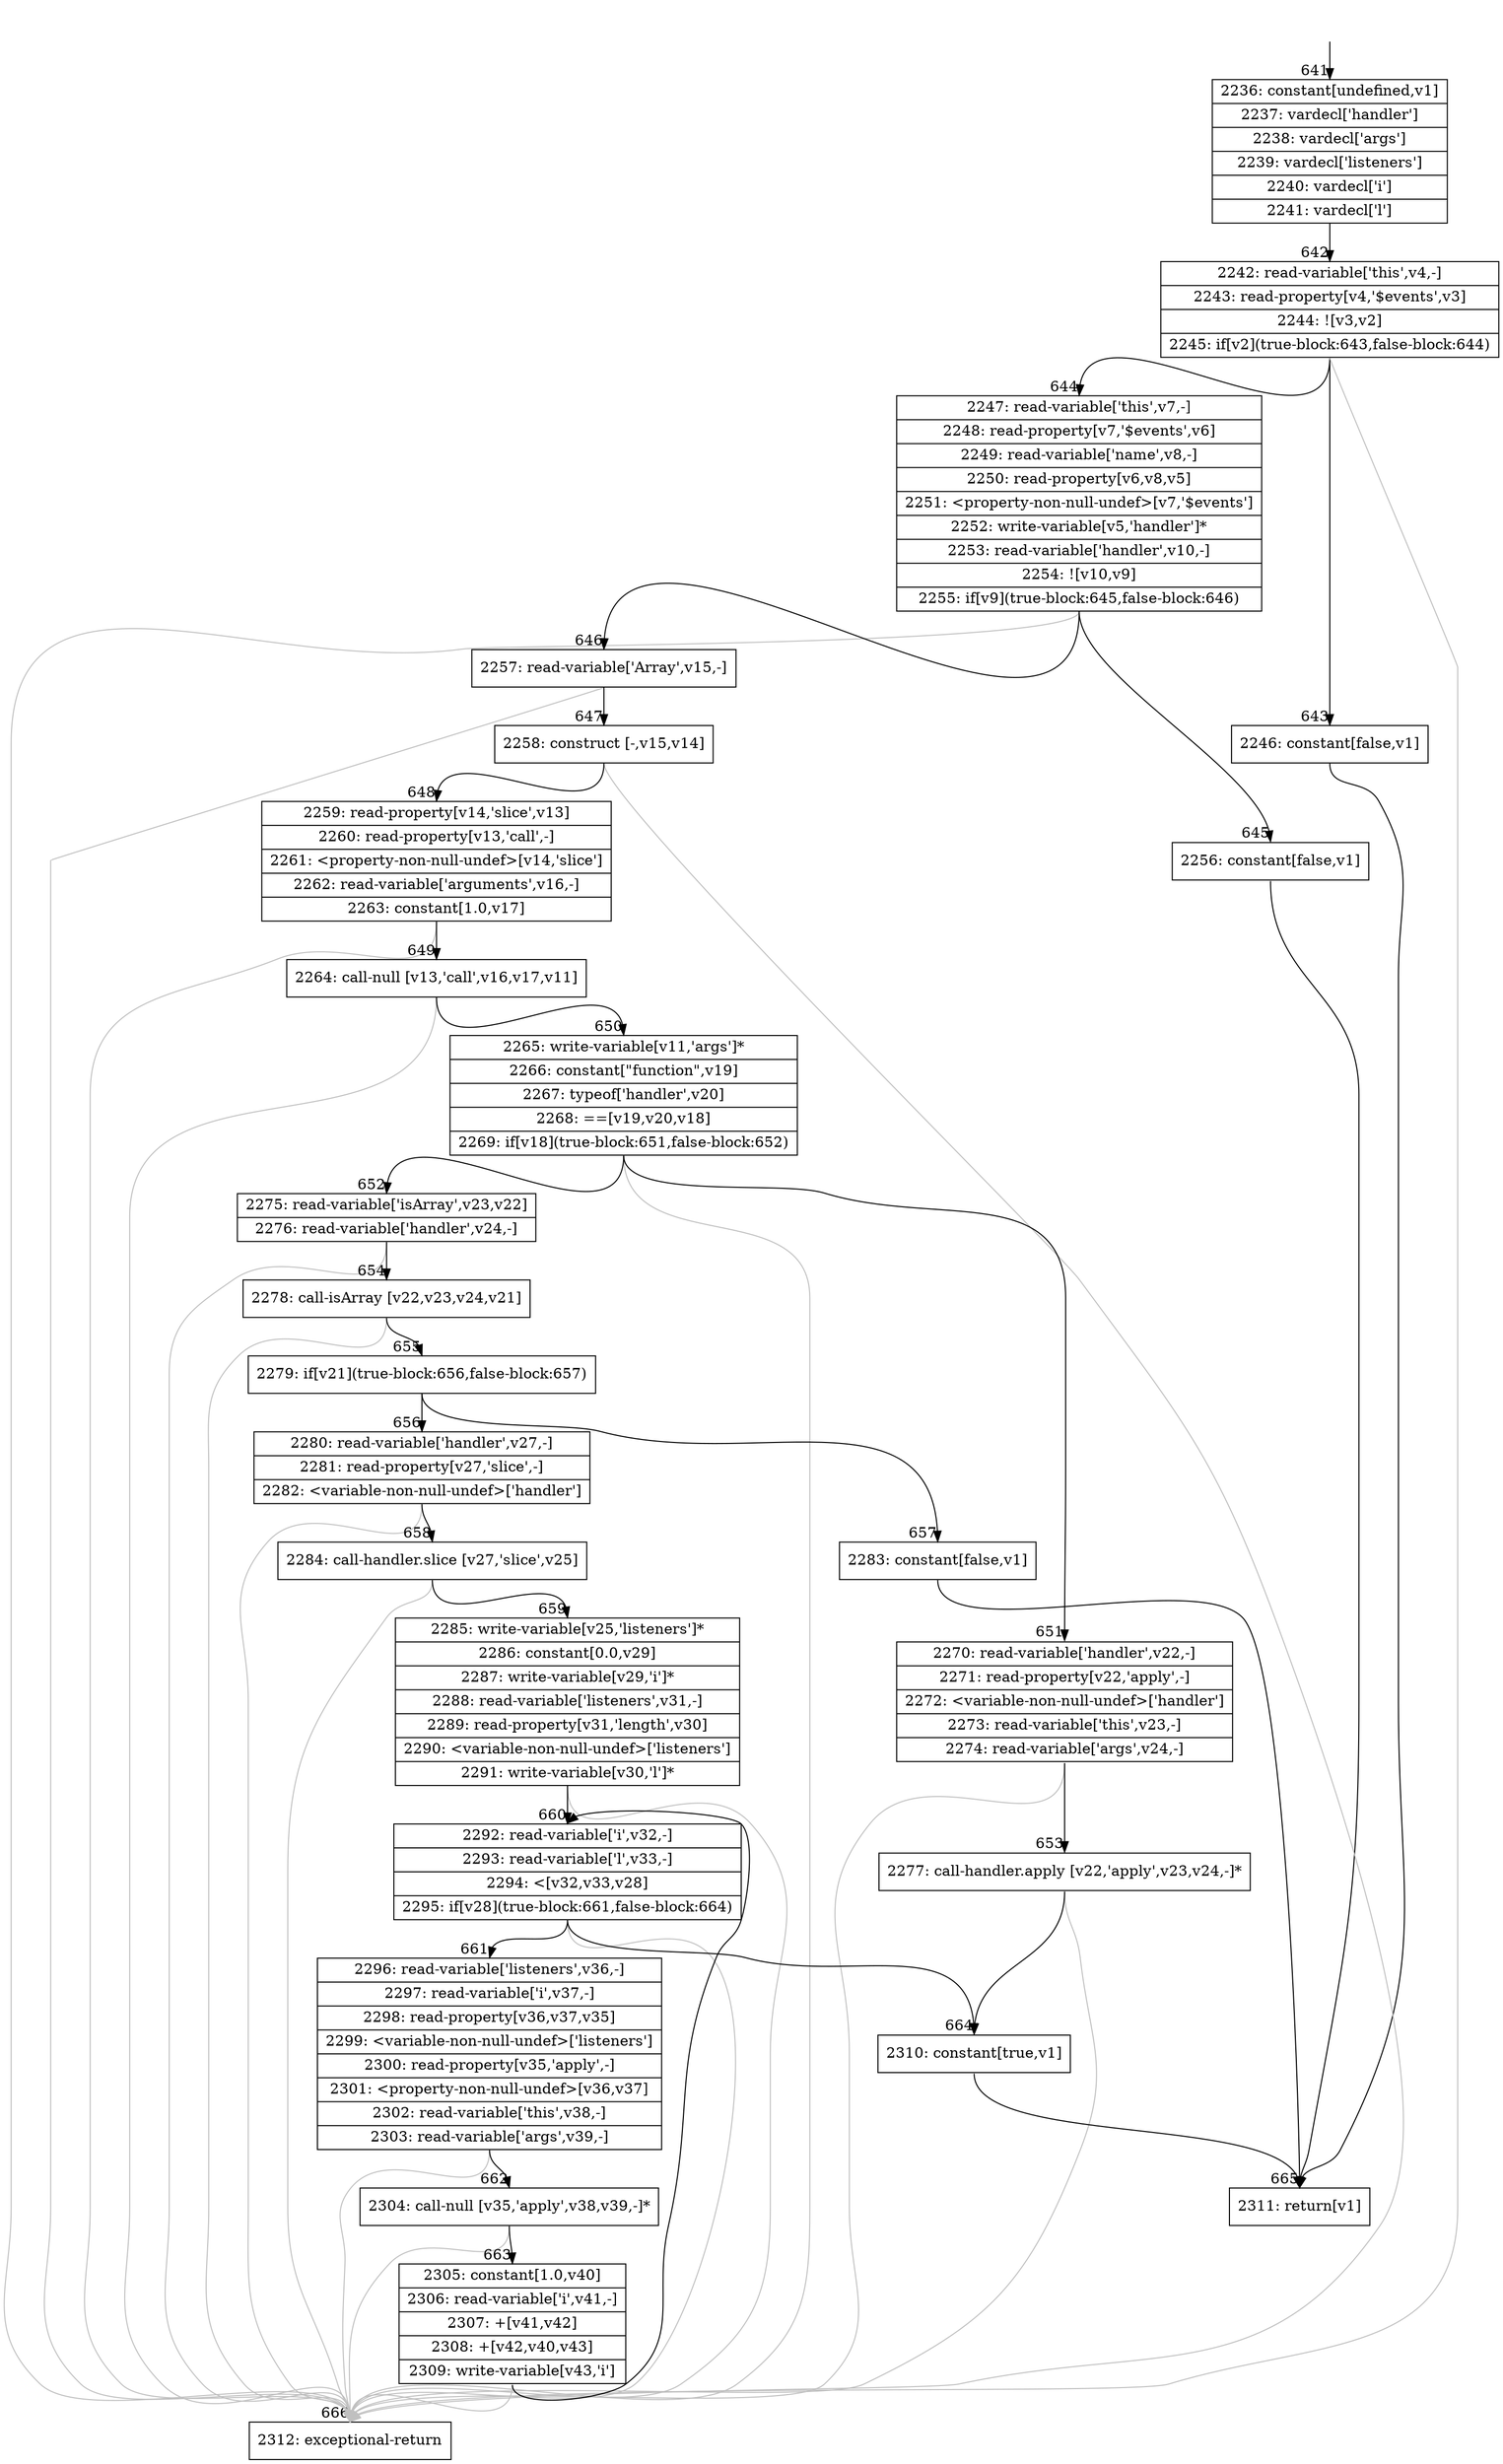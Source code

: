 digraph {
rankdir="TD"
BB_entry49[shape=none,label=""];
BB_entry49 -> BB641 [tailport=s, headport=n, headlabel="    641"]
BB641 [shape=record label="{2236: constant[undefined,v1]|2237: vardecl['handler']|2238: vardecl['args']|2239: vardecl['listeners']|2240: vardecl['i']|2241: vardecl['l']}" ] 
BB641 -> BB642 [tailport=s, headport=n, headlabel="      642"]
BB642 [shape=record label="{2242: read-variable['this',v4,-]|2243: read-property[v4,'$events',v3]|2244: ![v3,v2]|2245: if[v2](true-block:643,false-block:644)}" ] 
BB642 -> BB643 [tailport=s, headport=n, headlabel="      643"]
BB642 -> BB644 [tailport=s, headport=n, headlabel="      644"]
BB642 -> BB666 [tailport=s, headport=n, color=gray, headlabel="      666"]
BB643 [shape=record label="{2246: constant[false,v1]}" ] 
BB643 -> BB665 [tailport=s, headport=n, headlabel="      665"]
BB644 [shape=record label="{2247: read-variable['this',v7,-]|2248: read-property[v7,'$events',v6]|2249: read-variable['name',v8,-]|2250: read-property[v6,v8,v5]|2251: \<property-non-null-undef\>[v7,'$events']|2252: write-variable[v5,'handler']*|2253: read-variable['handler',v10,-]|2254: ![v10,v9]|2255: if[v9](true-block:645,false-block:646)}" ] 
BB644 -> BB645 [tailport=s, headport=n, headlabel="      645"]
BB644 -> BB646 [tailport=s, headport=n, headlabel="      646"]
BB644 -> BB666 [tailport=s, headport=n, color=gray]
BB645 [shape=record label="{2256: constant[false,v1]}" ] 
BB645 -> BB665 [tailport=s, headport=n]
BB646 [shape=record label="{2257: read-variable['Array',v15,-]}" ] 
BB646 -> BB647 [tailport=s, headport=n, headlabel="      647"]
BB646 -> BB666 [tailport=s, headport=n, color=gray]
BB647 [shape=record label="{2258: construct [-,v15,v14]}" ] 
BB647 -> BB648 [tailport=s, headport=n, headlabel="      648"]
BB647 -> BB666 [tailport=s, headport=n, color=gray]
BB648 [shape=record label="{2259: read-property[v14,'slice',v13]|2260: read-property[v13,'call',-]|2261: \<property-non-null-undef\>[v14,'slice']|2262: read-variable['arguments',v16,-]|2263: constant[1.0,v17]}" ] 
BB648 -> BB649 [tailport=s, headport=n, headlabel="      649"]
BB648 -> BB666 [tailport=s, headport=n, color=gray]
BB649 [shape=record label="{2264: call-null [v13,'call',v16,v17,v11]}" ] 
BB649 -> BB650 [tailport=s, headport=n, headlabel="      650"]
BB649 -> BB666 [tailport=s, headport=n, color=gray]
BB650 [shape=record label="{2265: write-variable[v11,'args']*|2266: constant[\"function\",v19]|2267: typeof['handler',v20]|2268: ==[v19,v20,v18]|2269: if[v18](true-block:651,false-block:652)}" ] 
BB650 -> BB651 [tailport=s, headport=n, headlabel="      651"]
BB650 -> BB652 [tailport=s, headport=n, headlabel="      652"]
BB650 -> BB666 [tailport=s, headport=n, color=gray]
BB651 [shape=record label="{2270: read-variable['handler',v22,-]|2271: read-property[v22,'apply',-]|2272: \<variable-non-null-undef\>['handler']|2273: read-variable['this',v23,-]|2274: read-variable['args',v24,-]}" ] 
BB651 -> BB653 [tailport=s, headport=n, headlabel="      653"]
BB651 -> BB666 [tailport=s, headport=n, color=gray]
BB652 [shape=record label="{2275: read-variable['isArray',v23,v22]|2276: read-variable['handler',v24,-]}" ] 
BB652 -> BB654 [tailport=s, headport=n, headlabel="      654"]
BB652 -> BB666 [tailport=s, headport=n, color=gray]
BB653 [shape=record label="{2277: call-handler.apply [v22,'apply',v23,v24,-]*}" ] 
BB653 -> BB664 [tailport=s, headport=n, headlabel="      664"]
BB653 -> BB666 [tailport=s, headport=n, color=gray]
BB654 [shape=record label="{2278: call-isArray [v22,v23,v24,v21]}" ] 
BB654 -> BB655 [tailport=s, headport=n, headlabel="      655"]
BB654 -> BB666 [tailport=s, headport=n, color=gray]
BB655 [shape=record label="{2279: if[v21](true-block:656,false-block:657)}" ] 
BB655 -> BB656 [tailport=s, headport=n, headlabel="      656"]
BB655 -> BB657 [tailport=s, headport=n, headlabel="      657"]
BB656 [shape=record label="{2280: read-variable['handler',v27,-]|2281: read-property[v27,'slice',-]|2282: \<variable-non-null-undef\>['handler']}" ] 
BB656 -> BB658 [tailport=s, headport=n, headlabel="      658"]
BB656 -> BB666 [tailport=s, headport=n, color=gray]
BB657 [shape=record label="{2283: constant[false,v1]}" ] 
BB657 -> BB665 [tailport=s, headport=n]
BB658 [shape=record label="{2284: call-handler.slice [v27,'slice',v25]}" ] 
BB658 -> BB659 [tailport=s, headport=n, headlabel="      659"]
BB658 -> BB666 [tailport=s, headport=n, color=gray]
BB659 [shape=record label="{2285: write-variable[v25,'listeners']*|2286: constant[0.0,v29]|2287: write-variable[v29,'i']*|2288: read-variable['listeners',v31,-]|2289: read-property[v31,'length',v30]|2290: \<variable-non-null-undef\>['listeners']|2291: write-variable[v30,'l']*}" ] 
BB659 -> BB660 [tailport=s, headport=n, headlabel="      660"]
BB659 -> BB666 [tailport=s, headport=n, color=gray]
BB660 [shape=record label="{2292: read-variable['i',v32,-]|2293: read-variable['l',v33,-]|2294: \<[v32,v33,v28]|2295: if[v28](true-block:661,false-block:664)}" ] 
BB660 -> BB661 [tailport=s, headport=n, headlabel="      661"]
BB660 -> BB664 [tailport=s, headport=n]
BB660 -> BB666 [tailport=s, headport=n, color=gray]
BB661 [shape=record label="{2296: read-variable['listeners',v36,-]|2297: read-variable['i',v37,-]|2298: read-property[v36,v37,v35]|2299: \<variable-non-null-undef\>['listeners']|2300: read-property[v35,'apply',-]|2301: \<property-non-null-undef\>[v36,v37]|2302: read-variable['this',v38,-]|2303: read-variable['args',v39,-]}" ] 
BB661 -> BB662 [tailport=s, headport=n, headlabel="      662"]
BB661 -> BB666 [tailport=s, headport=n, color=gray]
BB662 [shape=record label="{2304: call-null [v35,'apply',v38,v39,-]*}" ] 
BB662 -> BB663 [tailport=s, headport=n, headlabel="      663"]
BB662 -> BB666 [tailport=s, headport=n, color=gray]
BB663 [shape=record label="{2305: constant[1.0,v40]|2306: read-variable['i',v41,-]|2307: +[v41,v42]|2308: +[v42,v40,v43]|2309: write-variable[v43,'i']}" ] 
BB663 -> BB660 [tailport=s, headport=n]
BB663 -> BB666 [tailport=s, headport=n, color=gray]
BB664 [shape=record label="{2310: constant[true,v1]}" ] 
BB664 -> BB665 [tailport=s, headport=n]
BB665 [shape=record label="{2311: return[v1]}" ] 
BB666 [shape=record label="{2312: exceptional-return}" ] 
//#$~ 622
}
